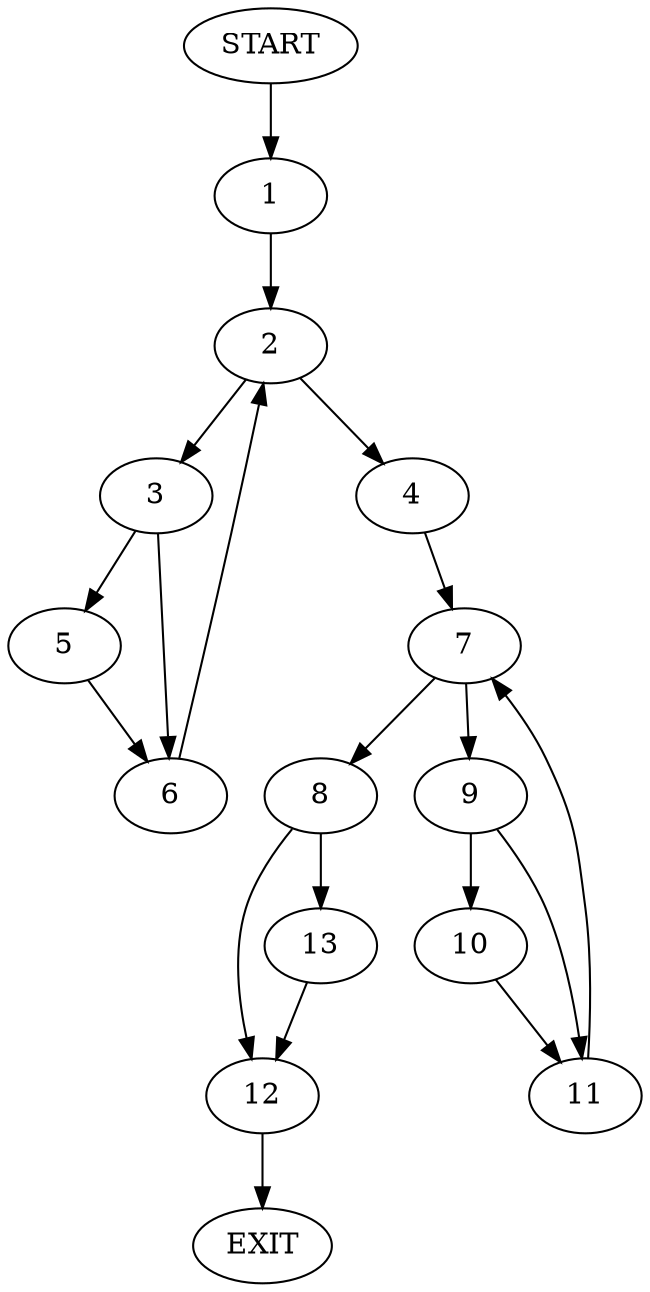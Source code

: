 digraph {
0 [label="START"]
14 [label="EXIT"]
0 -> 1
1 -> 2
2 -> 3
2 -> 4
3 -> 5
3 -> 6
4 -> 7
6 -> 2
5 -> 6
7 -> 8
7 -> 9
9 -> 10
9 -> 11
8 -> 12
8 -> 13
10 -> 11
11 -> 7
13 -> 12
12 -> 14
}
